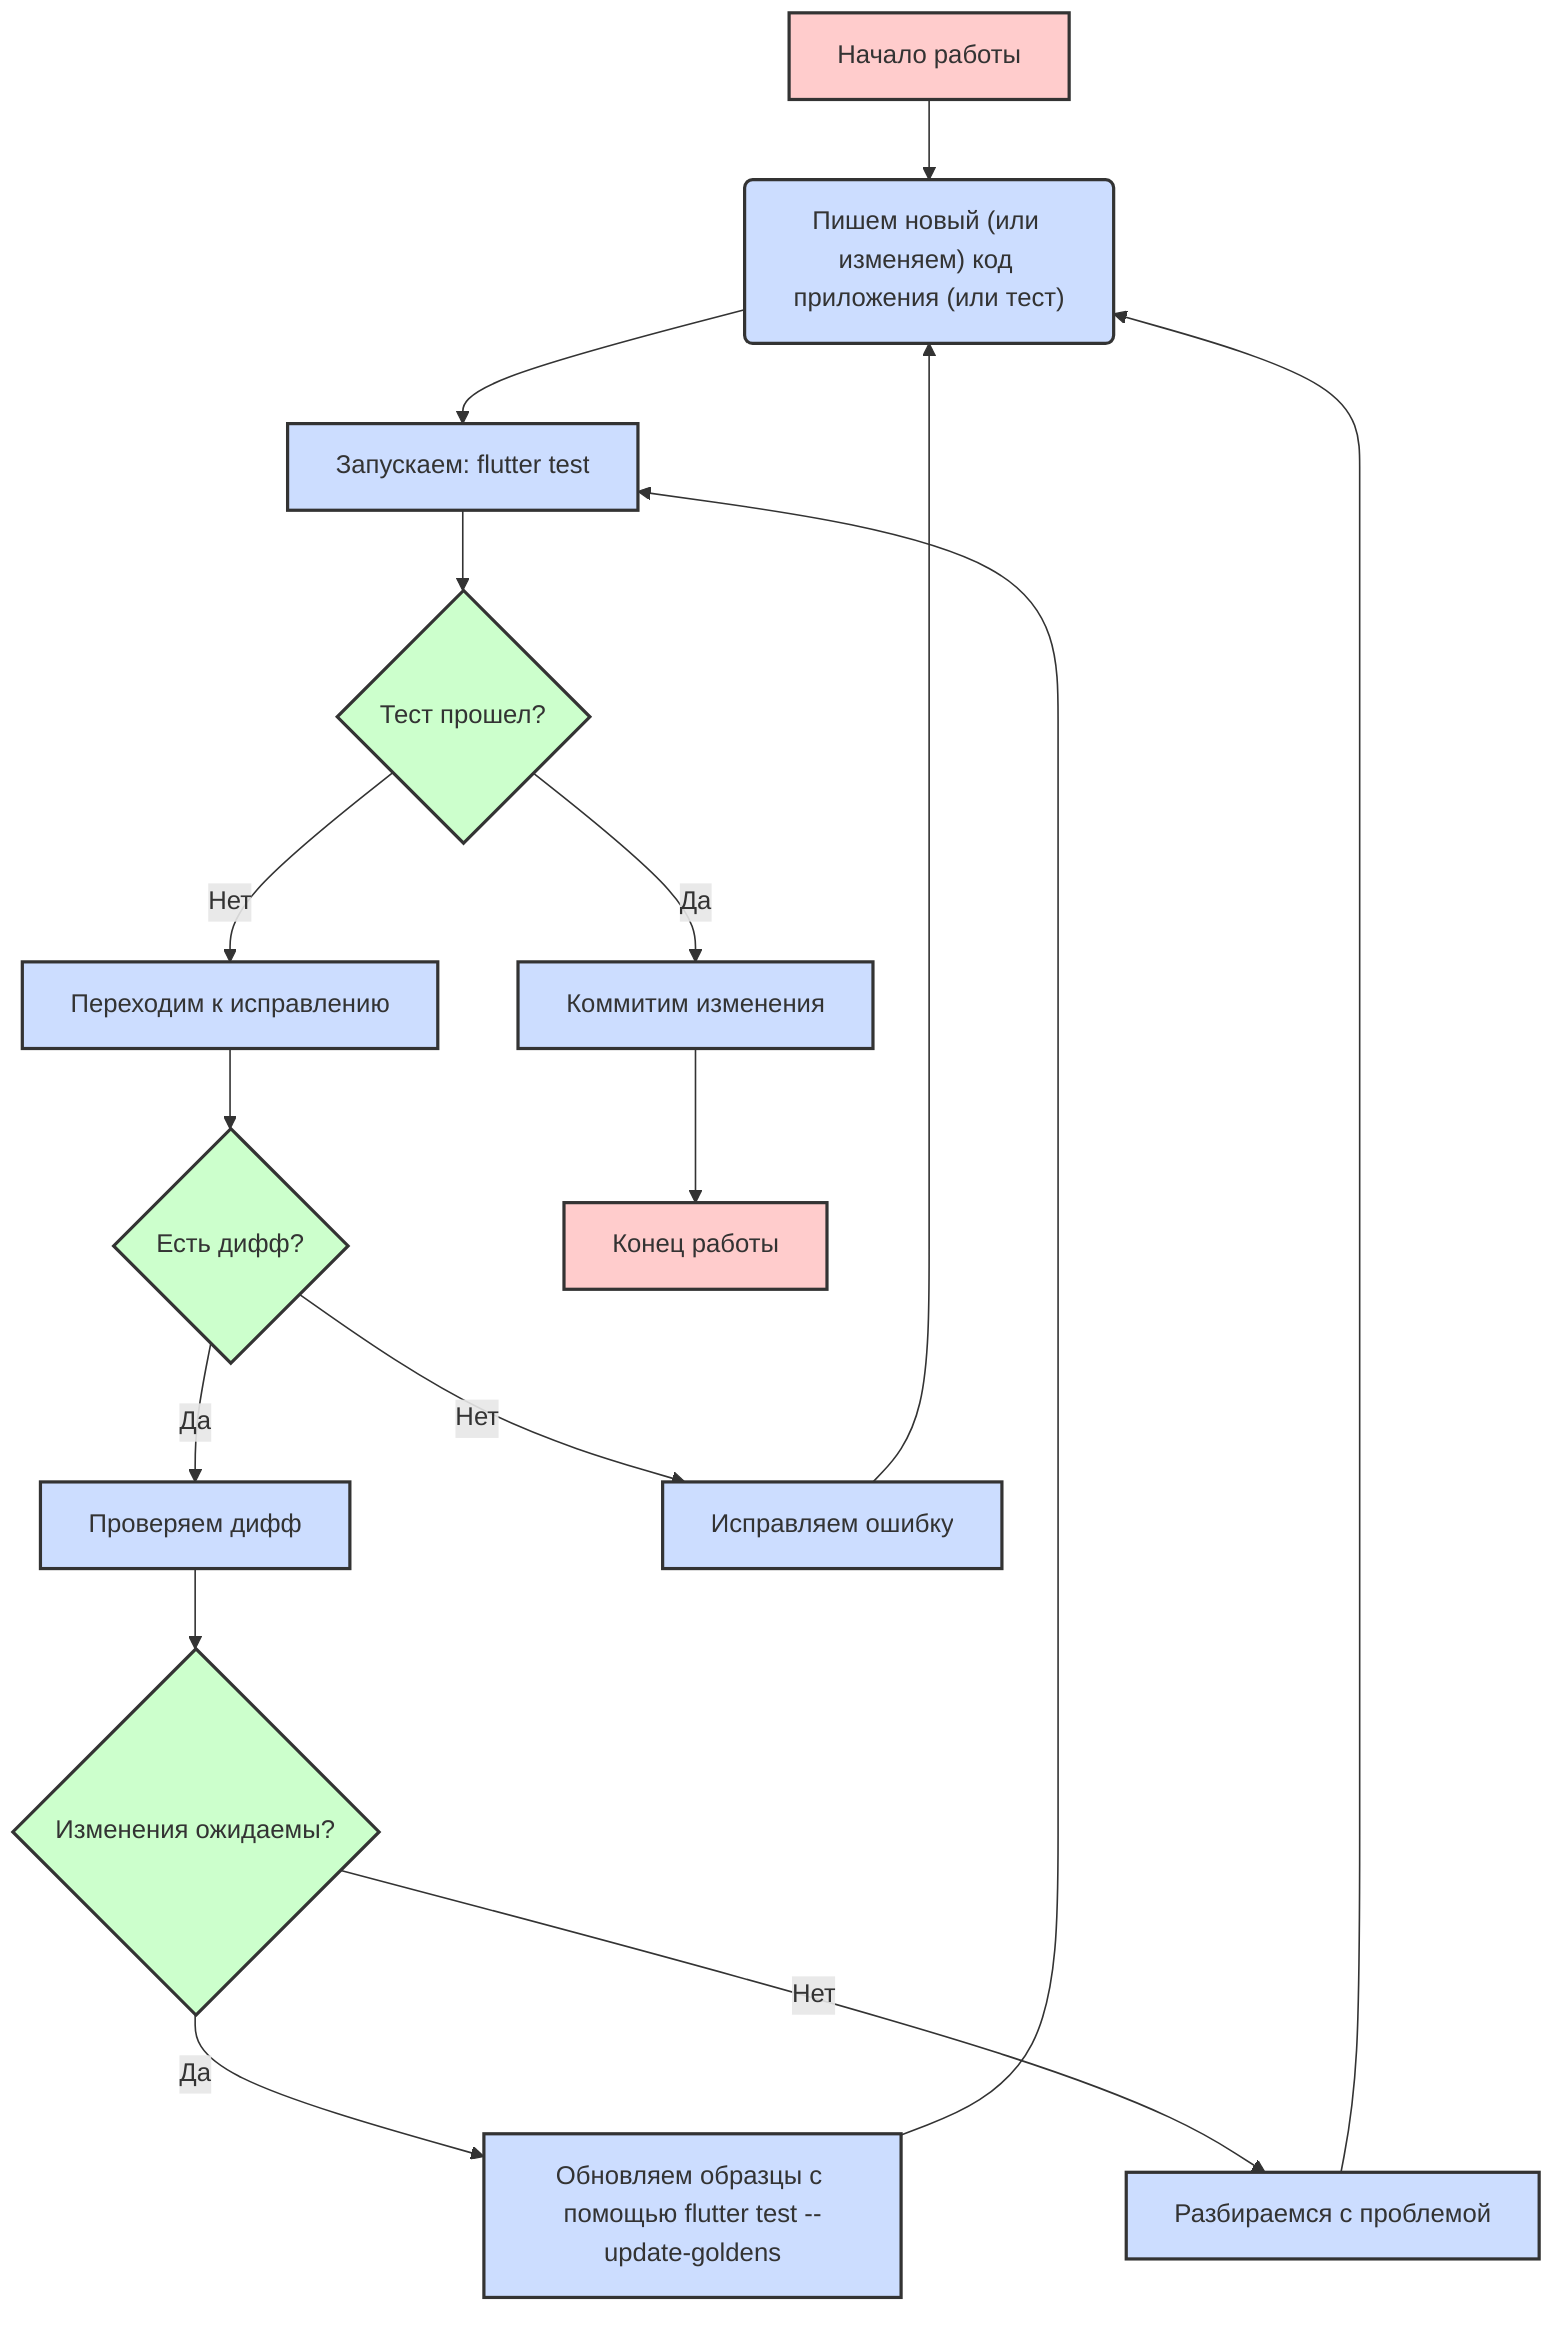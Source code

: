 flowchart TD
    %% Начало работы с тестами
    Start["Начало работы"] 
    Start --> A("Пишем новый (или изменяем) код приложения (или тест)")
   
    %% Запуск тестов
    A --> B["Запускаем: flutter test"]
    B --> C{"Тест прошел?"}
    
    %% Обработка результатов теста
    C -->|Да| D["Коммитим изменения"]
    C -->|Нет| E["Переходим к исправлению"]

    %% Дифф и обновление
    E --> F{"Есть дифф?"}
    F -->|Да| G["Проверяем дифф"]
    F -->|Нет| H["Исправляем ошибку"]
    
    %% Проверка изменений
    G --> I{"Изменения ожидаемы?"}
    I -->|Да| J["Обновляем образцы с помощью flutter test --update-goldens"]
    I -->|Нет| K["Разбираемся с проблемой"] 
    K --> A

    %% Повторный запуск тестов
    J --> B

    %% Завершение работы
    D --> M["Конец работы"]
    H --> A

    %% Определение стилей
    classDef startEnd fill:#ffcccc,stroke:#333,stroke-width:2px;
    classDef decision fill:#ccffcc,stroke:#333,stroke-width:2px;
    classDef action fill:#ccddff,stroke:#333,stroke-width:2px;
    class Start,M startEnd;
    class C,F,I decision;
    class A,B,D,E,G,H,J,K action;